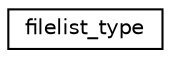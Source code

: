 digraph "Graphical Class Hierarchy"
{
 // INTERACTIVE_SVG=YES
 // LATEX_PDF_SIZE
  edge [fontname="Helvetica",fontsize="10",labelfontname="Helvetica",labelfontsize="10"];
  node [fontname="Helvetica",fontsize="10",shape=record];
  rankdir="LR";
  Node0 [label="filelist_type",height=0.2,width=0.4,color="black", fillcolor="white", style="filled",URL="$structfms__diag__yaml__mod_1_1filelist__type.html",tooltip="type to hold an array of sorted diag_files"];
}
